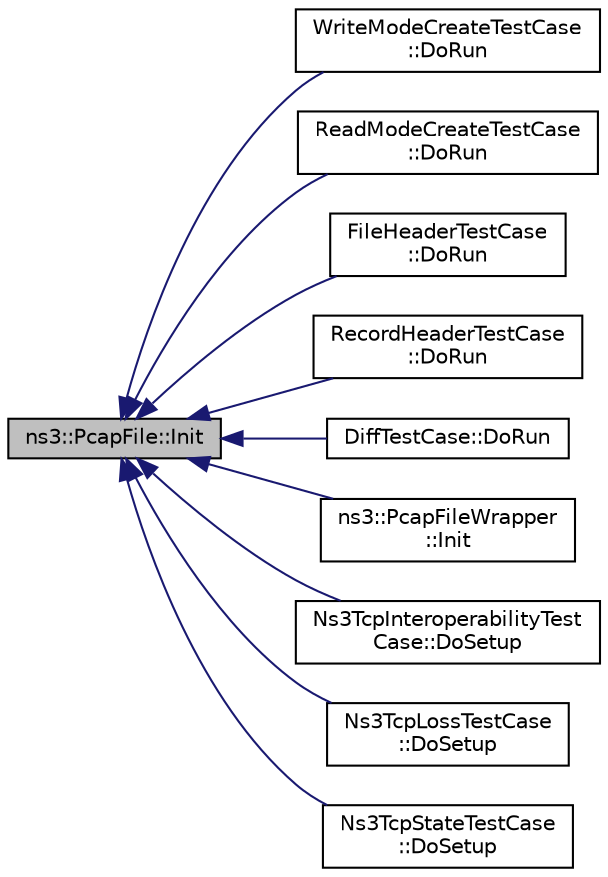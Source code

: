 digraph "ns3::PcapFile::Init"
{
  edge [fontname="Helvetica",fontsize="10",labelfontname="Helvetica",labelfontsize="10"];
  node [fontname="Helvetica",fontsize="10",shape=record];
  rankdir="LR";
  Node1 [label="ns3::PcapFile::Init",height=0.2,width=0.4,color="black", fillcolor="grey75", style="filled", fontcolor="black"];
  Node1 -> Node2 [dir="back",color="midnightblue",fontsize="10",style="solid"];
  Node2 [label="WriteModeCreateTestCase\l::DoRun",height=0.2,width=0.4,color="black", fillcolor="white", style="filled",URL="$d9/d4f/classWriteModeCreateTestCase.html#a0997ebdb9d907e8ea6e94a7ab96cc5b1",tooltip="Implementation to actually run this TestCase. "];
  Node1 -> Node3 [dir="back",color="midnightblue",fontsize="10",style="solid"];
  Node3 [label="ReadModeCreateTestCase\l::DoRun",height=0.2,width=0.4,color="black", fillcolor="white", style="filled",URL="$d2/d32/classReadModeCreateTestCase.html#a562663ce527b2afe1a01e530874cd851",tooltip="Implementation to actually run this TestCase. "];
  Node1 -> Node4 [dir="back",color="midnightblue",fontsize="10",style="solid"];
  Node4 [label="FileHeaderTestCase\l::DoRun",height=0.2,width=0.4,color="black", fillcolor="white", style="filled",URL="$d6/d33/classFileHeaderTestCase.html#a22d10594519437accb25ffb42e89068c",tooltip="Implementation to actually run this TestCase. "];
  Node1 -> Node5 [dir="back",color="midnightblue",fontsize="10",style="solid"];
  Node5 [label="RecordHeaderTestCase\l::DoRun",height=0.2,width=0.4,color="black", fillcolor="white", style="filled",URL="$d0/d44/classRecordHeaderTestCase.html#aaf35f7eec6dee5bbf435fe7807287491",tooltip="Implementation to actually run this TestCase. "];
  Node1 -> Node6 [dir="back",color="midnightblue",fontsize="10",style="solid"];
  Node6 [label="DiffTestCase::DoRun",height=0.2,width=0.4,color="black", fillcolor="white", style="filled",URL="$df/da3/classDiffTestCase.html#aa6e6da63a68b54ea86a6172337d1e5a6",tooltip="Implementation to actually run this TestCase. "];
  Node1 -> Node7 [dir="back",color="midnightblue",fontsize="10",style="solid"];
  Node7 [label="ns3::PcapFileWrapper\l::Init",height=0.2,width=0.4,color="black", fillcolor="white", style="filled",URL="$d0/d37/classns3_1_1PcapFileWrapper.html#a7e8ffc1bba1f4cc7e4efa4c7fca3072d"];
  Node1 -> Node8 [dir="back",color="midnightblue",fontsize="10",style="solid"];
  Node8 [label="Ns3TcpInteroperabilityTest\lCase::DoSetup",height=0.2,width=0.4,color="black", fillcolor="white", style="filled",URL="$d5/d86/classNs3TcpInteroperabilityTestCase.html#af18785722baa5f4826f281efacaabe60",tooltip="Implementation to do any local setup required for this TestCase. "];
  Node1 -> Node9 [dir="back",color="midnightblue",fontsize="10",style="solid"];
  Node9 [label="Ns3TcpLossTestCase\l::DoSetup",height=0.2,width=0.4,color="black", fillcolor="white", style="filled",URL="$d7/d40/classNs3TcpLossTestCase.html#a08237ed89cdb33439db0d70432dc773a",tooltip="Implementation to do any local setup required for this TestCase. "];
  Node1 -> Node10 [dir="back",color="midnightblue",fontsize="10",style="solid"];
  Node10 [label="Ns3TcpStateTestCase\l::DoSetup",height=0.2,width=0.4,color="black", fillcolor="white", style="filled",URL="$d4/d4d/classNs3TcpStateTestCase.html#ab40bcdfe18d73d1d52edf573894ce112",tooltip="Implementation to do any local setup required for this TestCase. "];
}
